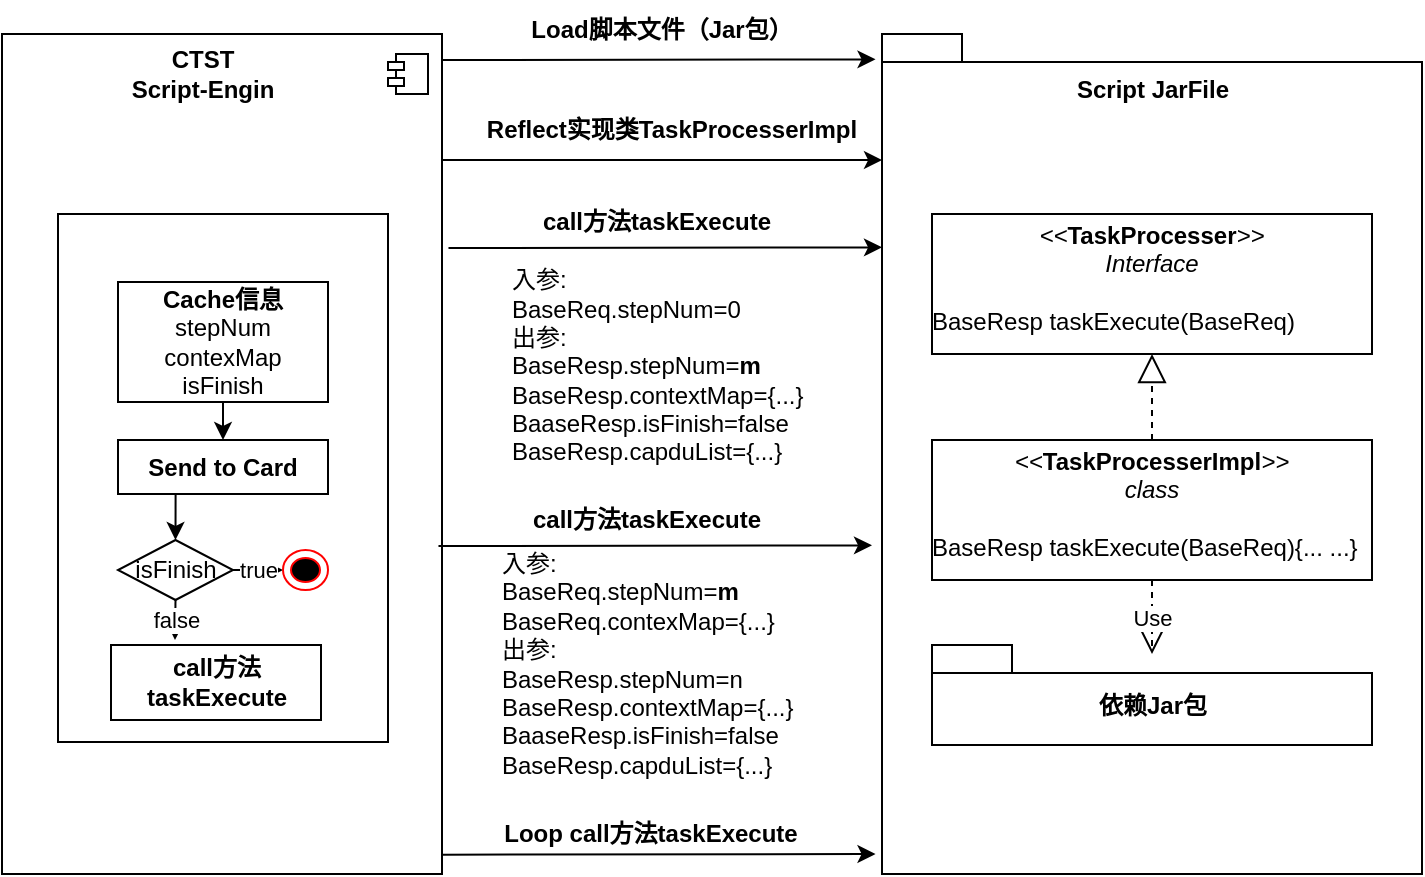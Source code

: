 <mxfile version="17.0.0" type="github" pages="2">
  <diagram id="DTb0DBWxI_fAw0stkX-Z" name="执行流程">
    <mxGraphModel dx="1038" dy="483" grid="1" gridSize="10" guides="1" tooltips="1" connect="1" arrows="1" fold="1" page="1" pageScale="1" pageWidth="827" pageHeight="1169" math="0" shadow="0">
      <root>
        <mxCell id="0" />
        <mxCell id="1" parent="0" />
        <mxCell id="gC5NSNKIQOHYEeJcPXgZ-23" value="" style="shape=folder;fontStyle=1;spacingTop=10;tabWidth=40;tabHeight=14;tabPosition=left;html=1;" vertex="1" parent="1">
          <mxGeometry x="499" y="530" width="270" height="420" as="geometry" />
        </mxCell>
        <mxCell id="gC5NSNKIQOHYEeJcPXgZ-8" value="&lt;p style=&quot;margin: 0px ; margin-top: 4px ; text-align: center&quot;&gt;&lt;i&gt;&amp;lt;&amp;lt;&lt;/i&gt;&lt;span&gt;&lt;b&gt;TaskProcesser&lt;/b&gt;&lt;/span&gt;&lt;i&gt;&amp;gt;&amp;gt;&lt;/i&gt;&lt;br&gt;&lt;i&gt;Interface&lt;/i&gt;&lt;/p&gt;&lt;p style=&quot;margin: 0px ; margin-left: 4px&quot;&gt;&lt;br&gt;&lt;/p&gt;BaseResp&lt;span&gt;&amp;nbsp;taskExecute(BaseReq)&lt;/span&gt;" style="verticalAlign=top;align=left;overflow=fill;fontSize=12;fontFamily=Helvetica;html=1;" vertex="1" parent="1">
          <mxGeometry x="524" y="620" width="220" height="70" as="geometry" />
        </mxCell>
        <mxCell id="gC5NSNKIQOHYEeJcPXgZ-10" value="&lt;p style=&quot;margin: 0px ; margin-top: 4px ; text-align: center&quot;&gt;&lt;i&gt;&amp;lt;&amp;lt;&lt;/i&gt;&lt;span&gt;&lt;b&gt;TaskProcesserImpl&lt;/b&gt;&lt;/span&gt;&lt;i&gt;&amp;gt;&amp;gt;&lt;/i&gt;&lt;br&gt;&lt;i&gt;class&lt;/i&gt;&lt;/p&gt;&lt;p style=&quot;margin: 0px ; margin-left: 4px&quot;&gt;&lt;br&gt;&lt;/p&gt;BaseResp&lt;span&gt;&amp;nbsp;taskExecute(BaseReq){... ...}&lt;/span&gt;" style="verticalAlign=top;align=left;overflow=fill;fontSize=12;fontFamily=Helvetica;html=1;" vertex="1" parent="1">
          <mxGeometry x="524" y="733" width="220" height="70" as="geometry" />
        </mxCell>
        <mxCell id="gC5NSNKIQOHYEeJcPXgZ-11" value="" style="endArrow=block;dashed=1;endFill=0;endSize=12;html=1;rounded=0;exitX=0.5;exitY=0;exitDx=0;exitDy=0;entryX=0.5;entryY=1;entryDx=0;entryDy=0;" edge="1" parent="1" source="gC5NSNKIQOHYEeJcPXgZ-10" target="gC5NSNKIQOHYEeJcPXgZ-8">
          <mxGeometry width="160" relative="1" as="geometry">
            <mxPoint x="534" y="520" as="sourcePoint" />
            <mxPoint x="694" y="520" as="targetPoint" />
          </mxGeometry>
        </mxCell>
        <mxCell id="gC5NSNKIQOHYEeJcPXgZ-21" value="依赖Jar包" style="shape=folder;fontStyle=1;spacingTop=10;tabWidth=40;tabHeight=14;tabPosition=left;html=1;" vertex="1" parent="1">
          <mxGeometry x="524" y="835.5" width="220" height="50" as="geometry" />
        </mxCell>
        <mxCell id="gC5NSNKIQOHYEeJcPXgZ-22" value="Use" style="endArrow=open;endSize=12;dashed=1;html=1;rounded=0;exitX=0.5;exitY=1;exitDx=0;exitDy=0;" edge="1" parent="1" source="gC5NSNKIQOHYEeJcPXgZ-10">
          <mxGeometry width="160" relative="1" as="geometry">
            <mxPoint x="534" y="640" as="sourcePoint" />
            <mxPoint x="634" y="840" as="targetPoint" />
          </mxGeometry>
        </mxCell>
        <mxCell id="gC5NSNKIQOHYEeJcPXgZ-24" value="&lt;b&gt;&lt;br&gt;&lt;/b&gt;" style="html=1;dropTarget=0;" vertex="1" parent="1">
          <mxGeometry x="59" y="530" width="220" height="420" as="geometry" />
        </mxCell>
        <mxCell id="gC5NSNKIQOHYEeJcPXgZ-63" value="" style="rounded=0;whiteSpace=wrap;html=1;" vertex="1" parent="1">
          <mxGeometry x="87" y="620" width="165" height="264" as="geometry" />
        </mxCell>
        <mxCell id="gC5NSNKIQOHYEeJcPXgZ-26" value="" style="endArrow=classic;html=1;rounded=0;entryX=-0.012;entryY=0.128;entryDx=0;entryDy=0;entryPerimeter=0;" edge="1" parent="1">
          <mxGeometry width="50" height="50" relative="1" as="geometry">
            <mxPoint x="279" y="543" as="sourcePoint" />
            <mxPoint x="495.76" y="542.68" as="targetPoint" />
          </mxGeometry>
        </mxCell>
        <mxCell id="gC5NSNKIQOHYEeJcPXgZ-27" value="Load脚本文件（Jar包）" style="text;html=1;strokeColor=none;fillColor=none;align=center;verticalAlign=middle;whiteSpace=wrap;rounded=0;fontStyle=1" vertex="1" parent="1">
          <mxGeometry x="319" y="513" width="140" height="30" as="geometry" />
        </mxCell>
        <mxCell id="gC5NSNKIQOHYEeJcPXgZ-28" value="" style="endArrow=classic;html=1;rounded=0;entryX=0;entryY=0.355;entryDx=0;entryDy=0;entryPerimeter=0;" edge="1" parent="1">
          <mxGeometry width="50" height="50" relative="1" as="geometry">
            <mxPoint x="279" y="593" as="sourcePoint" />
            <mxPoint x="499" y="593.05" as="targetPoint" />
          </mxGeometry>
        </mxCell>
        <mxCell id="gC5NSNKIQOHYEeJcPXgZ-29" value="Reflect实现类TaskProcesserImpl" style="text;html=1;strokeColor=none;fillColor=none;align=center;verticalAlign=middle;whiteSpace=wrap;rounded=0;fontStyle=1" vertex="1" parent="1">
          <mxGeometry x="289" y="563" width="210" height="30" as="geometry" />
        </mxCell>
        <mxCell id="gC5NSNKIQOHYEeJcPXgZ-31" value="" style="endArrow=classic;html=1;rounded=0;entryX=-0.012;entryY=0.128;entryDx=0;entryDy=0;entryPerimeter=0;" edge="1" parent="1">
          <mxGeometry width="50" height="50" relative="1" as="geometry">
            <mxPoint x="282.24" y="637" as="sourcePoint" />
            <mxPoint x="499" y="636.68" as="targetPoint" />
          </mxGeometry>
        </mxCell>
        <mxCell id="gC5NSNKIQOHYEeJcPXgZ-32" value="入参:&lt;br&gt;BaseReq.stepNum=0&lt;br&gt;出参:&lt;br&gt;&lt;div&gt;BaseResp.stepNum=&lt;b&gt;m&lt;/b&gt;&lt;/div&gt;&lt;div&gt;&lt;span&gt;BaseResp.contextMap={...}&lt;/span&gt;&lt;/div&gt;&lt;div&gt;&lt;span&gt;BaaseResp.isFinish=false&lt;/span&gt;&lt;/div&gt;&lt;div&gt;&lt;span&gt;BaseResp.capduList={...}&lt;br&gt;&lt;/span&gt;&lt;/div&gt;" style="text;html=1;strokeColor=none;fillColor=none;align=left;verticalAlign=middle;whiteSpace=wrap;rounded=0;" vertex="1" parent="1">
          <mxGeometry x="312.38" y="641" width="153.24" height="110" as="geometry" />
        </mxCell>
        <mxCell id="gC5NSNKIQOHYEeJcPXgZ-34" value="&lt;span style=&quot;text-align: left&quot;&gt;call方法taskExecute&lt;/span&gt;" style="text;html=1;align=center;verticalAlign=middle;resizable=0;points=[];autosize=1;strokeColor=none;fillColor=none;fontStyle=1" vertex="1" parent="1">
          <mxGeometry x="320.62" y="614" width="130" height="20" as="geometry" />
        </mxCell>
        <mxCell id="gC5NSNKIQOHYEeJcPXgZ-35" value="&lt;b&gt;CTST&lt;br&gt;Script-Engin&lt;/b&gt;" style="text;html=1;align=center;verticalAlign=middle;resizable=0;points=[];autosize=1;strokeColor=none;fillColor=none;" vertex="1" parent="1">
          <mxGeometry x="113.5" y="535" width="90" height="30" as="geometry" />
        </mxCell>
        <mxCell id="gC5NSNKIQOHYEeJcPXgZ-66" style="edgeStyle=orthogonalEdgeStyle;rounded=0;orthogonalLoop=1;jettySize=auto;html=1;exitX=0.5;exitY=1;exitDx=0;exitDy=0;entryX=0.5;entryY=0;entryDx=0;entryDy=0;" edge="1" parent="1" source="gC5NSNKIQOHYEeJcPXgZ-38" target="gC5NSNKIQOHYEeJcPXgZ-44">
          <mxGeometry relative="1" as="geometry" />
        </mxCell>
        <mxCell id="gC5NSNKIQOHYEeJcPXgZ-38" value="&lt;b&gt;Cache信息&lt;/b&gt;&lt;br&gt;&lt;span&gt;stepNum&lt;/span&gt;&lt;br&gt;&lt;span&gt;contexMap&lt;/span&gt;&lt;br&gt;&lt;span&gt;isFinish&lt;/span&gt;" style="rounded=0;whiteSpace=wrap;html=1;" vertex="1" parent="1">
          <mxGeometry x="117" y="654" width="105" height="60" as="geometry" />
        </mxCell>
        <mxCell id="gC5NSNKIQOHYEeJcPXgZ-39" value="" style="endArrow=classic;html=1;rounded=0;entryX=-0.012;entryY=0.128;entryDx=0;entryDy=0;entryPerimeter=0;" edge="1" parent="1">
          <mxGeometry width="50" height="50" relative="1" as="geometry">
            <mxPoint x="277.24" y="786" as="sourcePoint" />
            <mxPoint x="494" y="785.68" as="targetPoint" />
          </mxGeometry>
        </mxCell>
        <mxCell id="gC5NSNKIQOHYEeJcPXgZ-40" value="入参:&lt;br&gt;BaseReq.stepNum=&lt;b&gt;m&lt;/b&gt;&lt;br&gt;BaseReq.contexMap={...}&lt;br&gt;出参:&lt;br&gt;&lt;div&gt;&lt;span&gt;BaseResp.stepNum=n&lt;/span&gt;&lt;/div&gt;&lt;div&gt;&lt;span&gt;BaseResp.contextMap={...}&lt;/span&gt;&lt;/div&gt;&lt;div&gt;&lt;span&gt;BaaseResp.isFinish=false&lt;/span&gt;&lt;/div&gt;&lt;div&gt;&lt;span&gt;BaseResp.capduList={...}&lt;br&gt;&lt;/span&gt;&lt;/div&gt;" style="text;html=1;strokeColor=none;fillColor=none;align=left;verticalAlign=middle;whiteSpace=wrap;rounded=0;" vertex="1" parent="1">
          <mxGeometry x="307.38" y="790" width="153.24" height="110" as="geometry" />
        </mxCell>
        <mxCell id="gC5NSNKIQOHYEeJcPXgZ-41" value="&lt;span style=&quot;text-align: left&quot;&gt;call方法taskExecute&lt;/span&gt;" style="text;html=1;align=center;verticalAlign=middle;resizable=0;points=[];autosize=1;strokeColor=none;fillColor=none;fontStyle=1" vertex="1" parent="1">
          <mxGeometry x="315.62" y="763" width="130" height="20" as="geometry" />
        </mxCell>
        <mxCell id="gC5NSNKIQOHYEeJcPXgZ-49" style="edgeStyle=orthogonalEdgeStyle;rounded=0;orthogonalLoop=1;jettySize=auto;html=1;exitX=0.25;exitY=1;exitDx=0;exitDy=0;entryX=0.5;entryY=0;entryDx=0;entryDy=0;" edge="1" parent="1" source="gC5NSNKIQOHYEeJcPXgZ-44" target="gC5NSNKIQOHYEeJcPXgZ-45">
          <mxGeometry relative="1" as="geometry" />
        </mxCell>
        <mxCell id="gC5NSNKIQOHYEeJcPXgZ-44" value="&lt;b&gt;Send to Card&lt;/b&gt;" style="rounded=0;whiteSpace=wrap;html=1;" vertex="1" parent="1">
          <mxGeometry x="117" y="733" width="105" height="27" as="geometry" />
        </mxCell>
        <mxCell id="gC5NSNKIQOHYEeJcPXgZ-50" value="false" style="edgeStyle=orthogonalEdgeStyle;rounded=0;orthogonalLoop=1;jettySize=auto;html=1;exitX=0.5;exitY=1;exitDx=0;exitDy=0;" edge="1" parent="1" source="gC5NSNKIQOHYEeJcPXgZ-45">
          <mxGeometry relative="1" as="geometry">
            <mxPoint x="145.5" y="833" as="targetPoint" />
          </mxGeometry>
        </mxCell>
        <mxCell id="gC5NSNKIQOHYEeJcPXgZ-53" value="true" style="edgeStyle=orthogonalEdgeStyle;rounded=0;orthogonalLoop=1;jettySize=auto;html=1;exitX=1;exitY=0.5;exitDx=0;exitDy=0;entryX=0;entryY=0.5;entryDx=0;entryDy=0;" edge="1" parent="1" source="gC5NSNKIQOHYEeJcPXgZ-45" target="gC5NSNKIQOHYEeJcPXgZ-47">
          <mxGeometry relative="1" as="geometry" />
        </mxCell>
        <mxCell id="gC5NSNKIQOHYEeJcPXgZ-45" value="isFinish" style="rhombus;whiteSpace=wrap;html=1;" vertex="1" parent="1">
          <mxGeometry x="117" y="783" width="57.5" height="30" as="geometry" />
        </mxCell>
        <mxCell id="gC5NSNKIQOHYEeJcPXgZ-46" value="&lt;span style=&quot;font-weight: 700 ; text-align: left&quot;&gt;call方法taskExecute&lt;/span&gt;" style="rounded=0;whiteSpace=wrap;html=1;" vertex="1" parent="1">
          <mxGeometry x="113.5" y="835.5" width="105" height="37.5" as="geometry" />
        </mxCell>
        <mxCell id="gC5NSNKIQOHYEeJcPXgZ-47" value="" style="ellipse;html=1;shape=endState;fillColor=#000000;strokeColor=#ff0000;" vertex="1" parent="1">
          <mxGeometry x="199.5" y="788" width="22.5" height="20" as="geometry" />
        </mxCell>
        <mxCell id="gC5NSNKIQOHYEeJcPXgZ-56" value="" style="shape=module;jettyWidth=8;jettyHeight=4;" vertex="1" parent="1">
          <mxGeometry x="252" y="540" width="20" height="20" as="geometry" />
        </mxCell>
        <mxCell id="gC5NSNKIQOHYEeJcPXgZ-61" value="" style="shape=image;html=1;verticalAlign=top;verticalLabelPosition=bottom;labelBackgroundColor=#ffffff;imageAspect=0;aspect=fixed;image=https://cdn0.iconfinder.com/data/icons/phosphor-fill-vol-3/256/number-circle-one-fill-128.png" vertex="1" parent="1">
          <mxGeometry x="299" y="518" width="20" height="20" as="geometry" />
        </mxCell>
        <mxCell id="gC5NSNKIQOHYEeJcPXgZ-62" value="" style="shape=image;html=1;verticalAlign=top;verticalLabelPosition=bottom;labelBackgroundColor=#ffffff;imageAspect=0;aspect=fixed;image=https://cdn0.iconfinder.com/data/icons/phosphor-fill-vol-3/256/number-circle-two-fill-128.png" vertex="1" parent="1">
          <mxGeometry x="279" y="568" width="20" height="20" as="geometry" />
        </mxCell>
        <mxCell id="gC5NSNKIQOHYEeJcPXgZ-64" value="" style="shape=image;html=1;verticalAlign=top;verticalLabelPosition=bottom;labelBackgroundColor=#ffffff;imageAspect=0;aspect=fixed;image=https://cdn0.iconfinder.com/data/icons/phosphor-fill-vol-3/256/number-circle-four-fill-128.png" vertex="1" parent="1">
          <mxGeometry x="87" y="621" width="20" height="20" as="geometry" />
        </mxCell>
        <mxCell id="gC5NSNKIQOHYEeJcPXgZ-65" value="" style="shape=image;html=1;verticalAlign=top;verticalLabelPosition=bottom;labelBackgroundColor=#ffffff;imageAspect=0;aspect=fixed;image=https://cdn0.iconfinder.com/data/icons/phosphor-fill-vol-3/256/number-circle-three-fill-128.png" vertex="1" parent="1">
          <mxGeometry x="307.38" y="614" width="20" height="20" as="geometry" />
        </mxCell>
        <mxCell id="gC5NSNKIQOHYEeJcPXgZ-67" value="" style="shape=image;html=1;verticalAlign=top;verticalLabelPosition=bottom;labelBackgroundColor=#ffffff;imageAspect=0;aspect=fixed;image=https://cdn0.iconfinder.com/data/icons/phosphor-fill-vol-3/256/number-circle-five-fill-128.png" vertex="1" parent="1">
          <mxGeometry x="300.62" y="763" width="20" height="20" as="geometry" />
        </mxCell>
        <mxCell id="gC5NSNKIQOHYEeJcPXgZ-68" value="&lt;b&gt;Script JarFile&lt;/b&gt;" style="text;html=1;align=center;verticalAlign=middle;resizable=0;points=[];autosize=1;strokeColor=none;fillColor=none;" vertex="1" parent="1">
          <mxGeometry x="589" y="548" width="90" height="20" as="geometry" />
        </mxCell>
        <mxCell id="gC5NSNKIQOHYEeJcPXgZ-69" value="" style="shape=image;html=1;verticalAlign=top;verticalLabelPosition=bottom;labelBackgroundColor=#ffffff;imageAspect=0;aspect=fixed;image=https://cdn0.iconfinder.com/data/icons/phosphor-fill-vol-3/256/number-circle-six-fill-128.png" vertex="1" parent="1">
          <mxGeometry x="106.5" y="621" width="20" height="20" as="geometry" />
        </mxCell>
        <mxCell id="gC5NSNKIQOHYEeJcPXgZ-72" value="" style="endArrow=classic;html=1;rounded=0;entryX=-0.012;entryY=0.128;entryDx=0;entryDy=0;entryPerimeter=0;" edge="1" parent="1">
          <mxGeometry width="50" height="50" relative="1" as="geometry">
            <mxPoint x="279" y="940.32" as="sourcePoint" />
            <mxPoint x="495.76" y="940.0" as="targetPoint" />
          </mxGeometry>
        </mxCell>
        <mxCell id="gC5NSNKIQOHYEeJcPXgZ-73" value="&lt;span style=&quot;text-align: left&quot;&gt;Loop call方法taskExecute&lt;/span&gt;" style="text;html=1;align=center;verticalAlign=middle;resizable=0;points=[];autosize=1;strokeColor=none;fillColor=none;fontStyle=1" vertex="1" parent="1">
          <mxGeometry x="303" y="920" width="160" height="20" as="geometry" />
        </mxCell>
      </root>
    </mxGraphModel>
  </diagram>
  <diagram id="MPzV4Yrkr5ZfgHS-EMmR" name="伪代码">
    <mxGraphModel dx="1038" dy="483" grid="1" gridSize="10" guides="1" tooltips="1" connect="1" arrows="1" fold="1" page="1" pageScale="1" pageWidth="827" pageHeight="1169" math="0" shadow="0">
      <root>
        <mxCell id="YnfjXB0vnyMLYhylSGmG-0" />
        <mxCell id="YnfjXB0vnyMLYhylSGmG-1" parent="YnfjXB0vnyMLYhylSGmG-0" />
        <mxCell id="YnfjXB0vnyMLYhylSGmG-2" value="&lt;span&gt;public class TaskProcesserImpl implements&amp;nbsp;&amp;nbsp;TaskProcesser{&lt;/span&gt;&lt;br&gt;&lt;br&gt;&lt;span&gt;BaseResp taskExecute(BaseReq req){&lt;br&gt;&lt;span&gt;	&lt;/span&gt;&lt;blockquote style=&quot;margin: 0 0 0 40px ; border: none ; padding: 0px&quot;&gt;BaseResp resp = new BaseResp();&lt;/blockquote&gt;&lt;/span&gt;&lt;blockquote style=&quot;margin: 0 0 0 40px ; border: none ; padding: 0px&quot;&gt;&lt;/blockquote&gt;&lt;blockquote style=&quot;margin: 0 0 0 40px ; border: none ; padding: 0px&quot;&gt;&lt;span&gt;switch(req.getStepNum){&lt;br&gt;&lt;/span&gt;&lt;/blockquote&gt;&lt;blockquote style=&quot;margin: 0 0 0 40px ; border: none ; padding: 0px&quot;&gt;&lt;blockquote style=&quot;margin: 0 0 0 40px ; border: none ; padding: 0px&quot;&gt;&lt;span&gt;case 0:{&lt;/span&gt;&lt;/blockquote&gt;&lt;blockquote style=&quot;margin: 0 0 0 40px ; border: none ; padding: 0px&quot;&gt;&lt;span&gt;//do something&lt;/span&gt;&lt;/blockquote&gt;&lt;blockquote style=&quot;margin: 0 0 0 40px ; border: none ; padding: 0px&quot;&gt;&lt;span&gt;resp.setContextMap(...);&lt;/span&gt;&lt;/blockquote&gt;&lt;blockquote style=&quot;margin: 0 0 0 40px ; border: none ; padding: 0px&quot;&gt;&lt;span&gt;resp.setStepNum(n)&lt;/span&gt;&lt;/blockquote&gt;&lt;blockquote style=&quot;margin: 0 0 0 40px ; border: none ; padding: 0px&quot;&gt;&lt;span&gt;resp.setCapduList(...);&lt;/span&gt;&lt;/blockquote&gt;&lt;blockquote style=&quot;margin: 0 0 0 40px ; border: none ; padding: 0px&quot;&gt;&lt;span&gt;break;&lt;/span&gt;&lt;/blockquote&gt;&lt;blockquote style=&quot;margin: 0 0 0 40px ; border: none ; padding: 0px&quot;&gt;&lt;span&gt;}&lt;/span&gt;&lt;/blockquote&gt;&lt;blockquote style=&quot;margin: 0 0 0 40px ; border: none ; padding: 0px&quot;&gt;&lt;span&gt;case m:{&lt;/span&gt;&lt;/blockquote&gt;&lt;blockquote style=&quot;margin: 0 0 0 40px ; border: none ; padding: 0px&quot;&gt;&lt;span&gt;req.getContextMap();&lt;/span&gt;&lt;/blockquote&gt;&lt;blockquote style=&quot;margin: 0 0 0 40px ; border: none ; padding: 0px&quot;&gt;&lt;span&gt;req.getRapdu();&lt;/span&gt;&lt;/blockquote&gt;&lt;blockquote style=&quot;margin: 0 0 0 40px ; border: none ; padding: 0px&quot;&gt;&lt;span&gt;//do something&lt;/span&gt;&lt;/blockquote&gt;&lt;blockquote style=&quot;margin: 0 0 0 40px ; border: none ; padding: 0px&quot;&gt;&lt;span&gt;resp.setContextMap(...);&lt;/span&gt;&lt;/blockquote&gt;&lt;blockquote style=&quot;margin: 0 0 0 40px ; border: none ; padding: 0px&quot;&gt;&lt;span&gt;resp.setStepNum(m)&lt;/span&gt;&lt;/blockquote&gt;&lt;blockquote style=&quot;margin: 0 0 0 40px ; border: none ; padding: 0px&quot;&gt;resp.setCapduList(...);&lt;span&gt;&lt;br&gt;&lt;/span&gt;&lt;/blockquote&gt;&lt;blockquote style=&quot;margin: 0 0 0 40px ; border: none ; padding: 0px&quot;&gt;&lt;span&gt;break;&lt;/span&gt;&lt;/blockquote&gt;&lt;blockquote style=&quot;margin: 0 0 0 40px ; border: none ; padding: 0px&quot;&gt;&lt;span&gt;}&lt;/span&gt;&lt;/blockquote&gt;&lt;blockquote style=&quot;margin: 0 0 0 40px ; border: none ; padding: 0px&quot;&gt;&lt;span&gt;case n:{&lt;/span&gt;&lt;/blockquote&gt;&lt;blockquote style=&quot;margin: 0 0 0 40px ; border: none ; padding: 0px&quot;&gt;&lt;span&gt;//do something&lt;/span&gt;&lt;/blockquote&gt;&lt;blockquote style=&quot;margin: 0 0 0 40px ; border: none ; padding: 0px&quot;&gt;&lt;span&gt;break;&lt;/span&gt;&lt;/blockquote&gt;&lt;blockquote style=&quot;margin: 0 0 0 40px ; border: none ; padding: 0px&quot;&gt;&lt;span&gt;}&lt;/span&gt;&lt;/blockquote&gt;&lt;blockquote style=&quot;margin: 0 0 0 40px ; border: none ; padding: 0px&quot;&gt;&lt;span&gt;defautl:{&lt;/span&gt;&lt;/blockquote&gt;&lt;blockquote style=&quot;margin: 0 0 0 40px ; border: none ; padding: 0px&quot;&gt;&lt;span&gt;&amp;nbsp;resp.setFinish(true);&lt;/span&gt;&lt;/blockquote&gt;&lt;blockquote style=&quot;margin: 0 0 0 40px ; border: none ; padding: 0px&quot;&gt;&lt;span&gt;}&lt;/span&gt;&lt;/blockquote&gt;&lt;/blockquote&gt;&lt;blockquote style=&quot;margin: 0 0 0 40px ; border: none ; padding: 0px&quot;&gt;&lt;span&gt;}&lt;/span&gt;&lt;/blockquote&gt;&lt;blockquote style=&quot;margin: 0 0 0 40px ; border: none ; padding: 0px&quot;&gt;&lt;span&gt;return resp;&lt;/span&gt;&lt;/blockquote&gt;&lt;span&gt;}&lt;/span&gt;&lt;br&gt;}" style="rounded=0;whiteSpace=wrap;html=1;align=left;fontStyle=0" vertex="1" parent="YnfjXB0vnyMLYhylSGmG-1">
          <mxGeometry x="210" y="450" width="310" height="482" as="geometry" />
        </mxCell>
      </root>
    </mxGraphModel>
  </diagram>
</mxfile>
